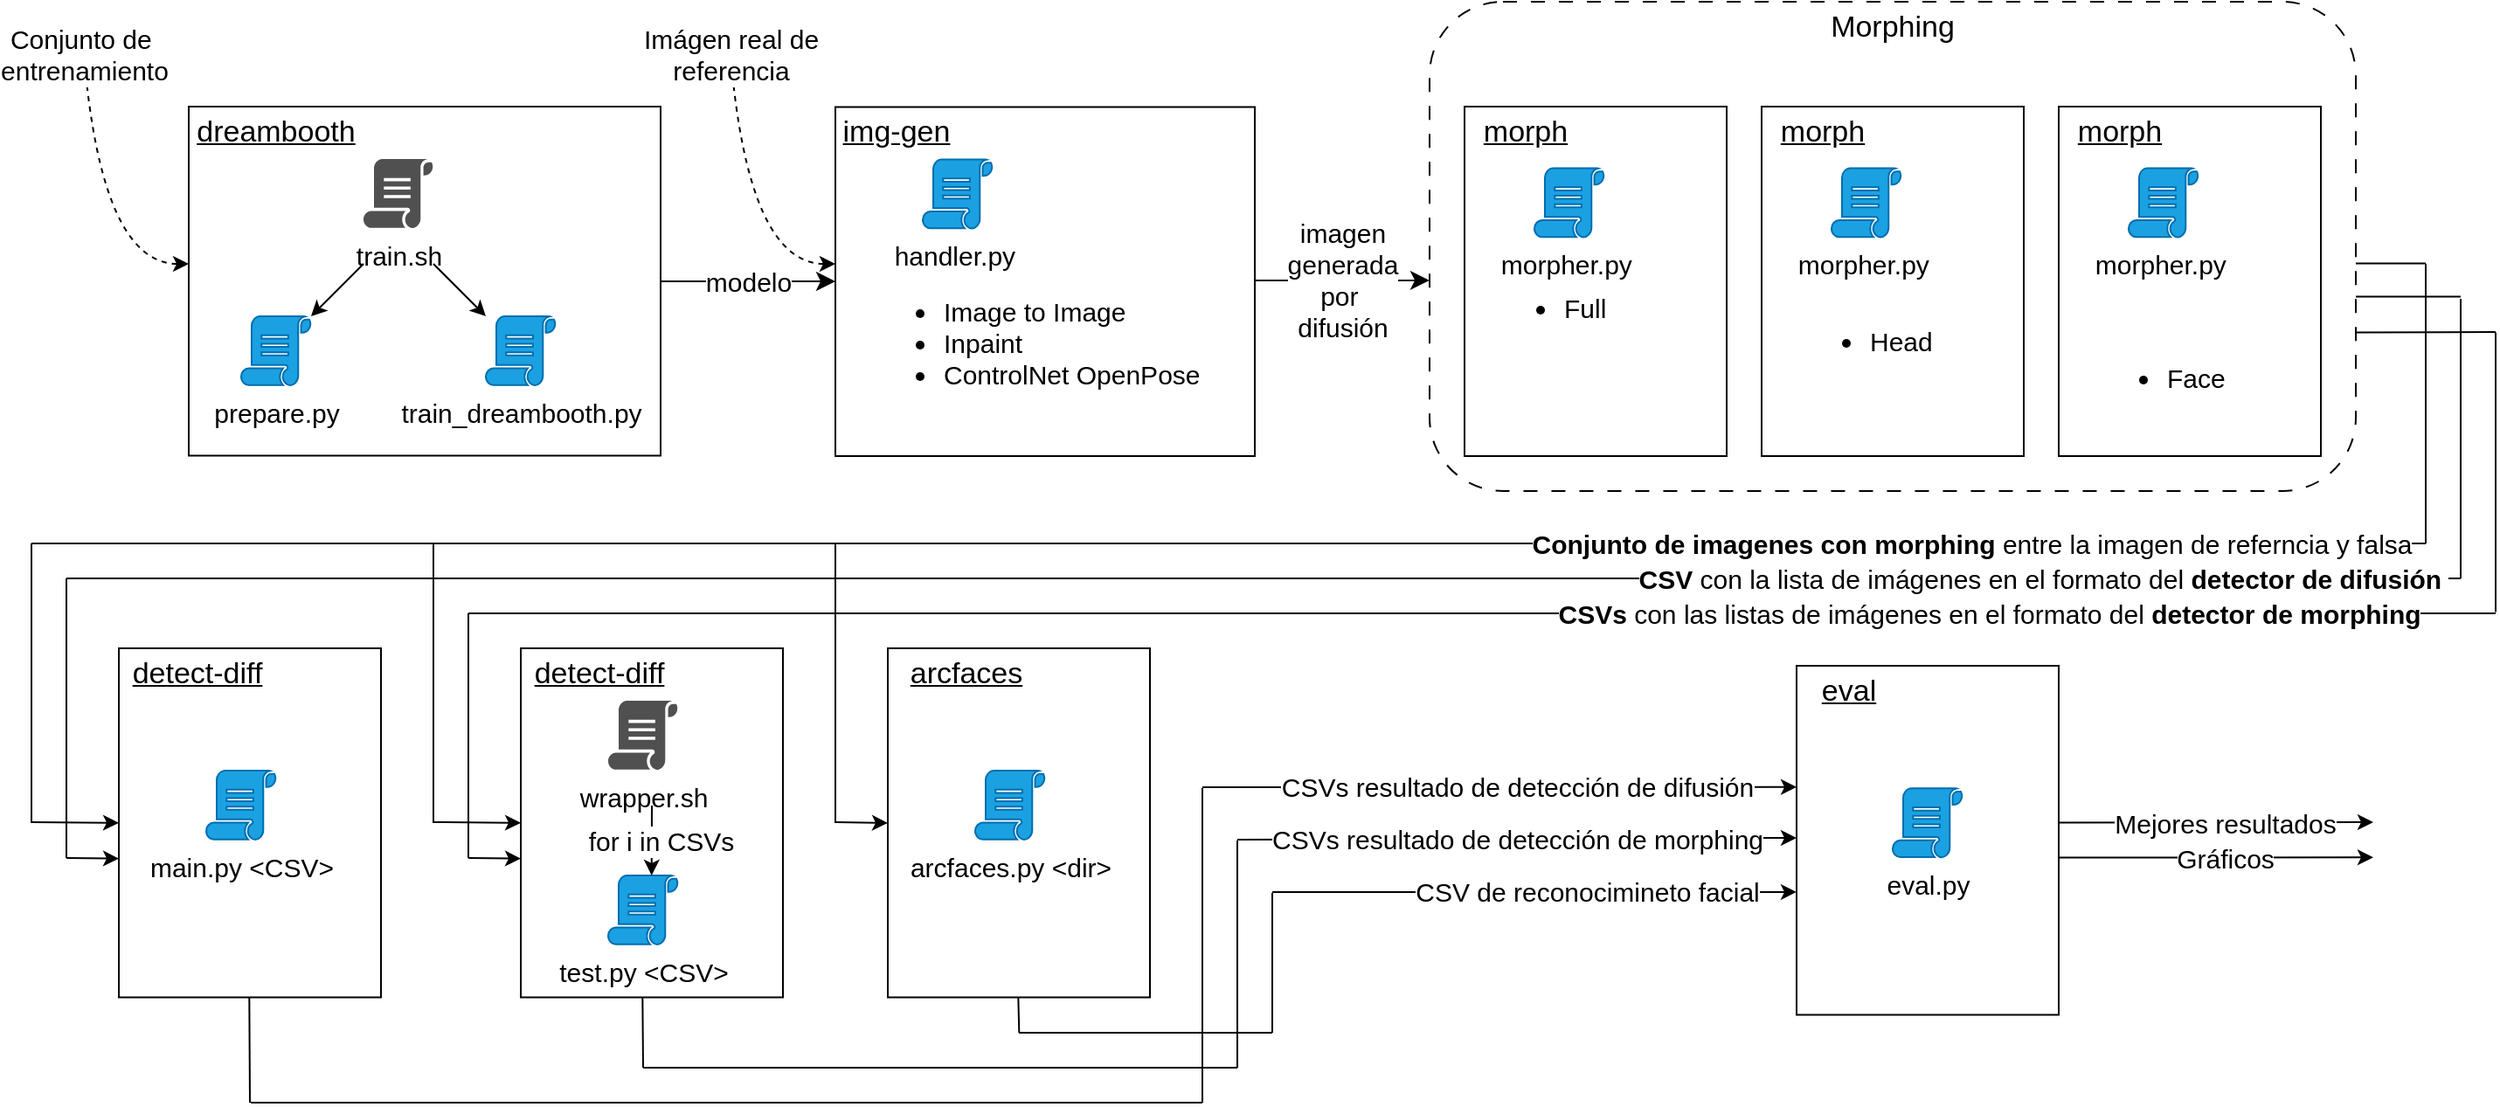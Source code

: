 <mxfile>
    <diagram id="5Q62P2Yt9DGHxvfNhMTY" name="Page-1">
        <mxGraphModel dx="2509" dy="1670" grid="1" gridSize="10" guides="1" tooltips="1" connect="1" arrows="1" fold="1" page="1" pageScale="1" pageWidth="850" pageHeight="1100" math="0" shadow="0">
            <root>
                <mxCell id="0"/>
                <mxCell id="1" parent="0"/>
                <mxCell id="21" value="" style="rounded=1;whiteSpace=wrap;html=1;fontSize=15;fontColor=#000000;fillColor=none;dashed=1;dashPattern=8 8;" vertex="1" parent="1">
                    <mxGeometry x="800" y="90" width="530" height="280" as="geometry"/>
                </mxCell>
                <mxCell id="2" value="" style="rounded=0;whiteSpace=wrap;html=1;fillColor=none;fontSize=15;" vertex="1" parent="1">
                    <mxGeometry x="90" y="150" width="270" height="199.75" as="geometry"/>
                </mxCell>
                <mxCell id="5" value="prepare.py" style="sketch=0;pointerEvents=1;shadow=0;dashed=0;html=1;strokeColor=#006EAF;fillColor=#1ba1e2;labelPosition=center;verticalLabelPosition=bottom;verticalAlign=top;outlineConnect=0;align=center;shape=mxgraph.office.concepts.script;fontColor=#000000;fontSize=15;" vertex="1" parent="1">
                    <mxGeometry x="120" y="270" width="40" height="39.5" as="geometry"/>
                </mxCell>
                <mxCell id="7" value="train_dreambooth.py" style="sketch=0;pointerEvents=1;shadow=0;dashed=0;html=1;strokeColor=#006EAF;fillColor=#1ba1e2;labelPosition=center;verticalLabelPosition=bottom;verticalAlign=top;outlineConnect=0;align=center;shape=mxgraph.office.concepts.script;fontColor=#000000;fontSize=15;" vertex="1" parent="1">
                    <mxGeometry x="260" y="270" width="40" height="39.5" as="geometry"/>
                </mxCell>
                <mxCell id="8" value="dreambooth" style="text;html=1;strokeColor=none;fillColor=none;align=center;verticalAlign=middle;whiteSpace=wrap;rounded=0;fontSize=17;fontStyle=4" vertex="1" parent="1">
                    <mxGeometry x="90" y="150" width="100" height="30" as="geometry"/>
                </mxCell>
                <mxCell id="9" value="train.sh" style="sketch=0;pointerEvents=1;shadow=0;dashed=0;html=1;strokeColor=none;fillColor=#505050;labelPosition=center;verticalLabelPosition=bottom;verticalAlign=top;outlineConnect=0;align=center;shape=mxgraph.office.concepts.script;fontSize=15;" vertex="1" parent="1">
                    <mxGeometry x="190" y="180" width="40" height="39.5" as="geometry"/>
                </mxCell>
                <mxCell id="10" value="" style="endArrow=classic;html=1;fontColor=#000000;fontSize=15;" edge="1" parent="1">
                    <mxGeometry width="50" height="50" relative="1" as="geometry">
                        <mxPoint x="190" y="240" as="sourcePoint"/>
                        <mxPoint x="160" y="270" as="targetPoint"/>
                    </mxGeometry>
                </mxCell>
                <mxCell id="11" value="" style="endArrow=classic;html=1;fontColor=#000000;fontSize=15;" edge="1" parent="1">
                    <mxGeometry width="50" height="50" relative="1" as="geometry">
                        <mxPoint x="230" y="240" as="sourcePoint"/>
                        <mxPoint x="260" y="270" as="targetPoint"/>
                    </mxGeometry>
                </mxCell>
                <mxCell id="12" value="" style="rounded=0;whiteSpace=wrap;html=1;fillColor=none;fontSize=15;" vertex="1" parent="1">
                    <mxGeometry x="460" y="150.25" width="240" height="199.75" as="geometry"/>
                </mxCell>
                <mxCell id="13" value="handler.py&amp;nbsp;" style="sketch=0;pointerEvents=1;shadow=0;dashed=0;html=1;strokeColor=#006EAF;fillColor=#1ba1e2;labelPosition=center;verticalLabelPosition=bottom;verticalAlign=top;outlineConnect=0;align=center;shape=mxgraph.office.concepts.script;fontColor=#000000;fontSize=15;" vertex="1" parent="1">
                    <mxGeometry x="510" y="180.25" width="40" height="39.5" as="geometry"/>
                </mxCell>
                <mxCell id="14" value="img-gen" style="text;html=1;strokeColor=none;fillColor=none;align=center;verticalAlign=middle;whiteSpace=wrap;rounded=0;fontSize=17;fontStyle=4" vertex="1" parent="1">
                    <mxGeometry x="460" y="150.25" width="70" height="30" as="geometry"/>
                </mxCell>
                <mxCell id="15" value="&lt;ul&gt;&lt;li&gt;Image to Image&lt;/li&gt;&lt;li&gt;Inpaint&lt;/li&gt;&lt;li&gt;ControlNet OpenPose&lt;/li&gt;&lt;/ul&gt;" style="text;strokeColor=none;fillColor=none;html=1;whiteSpace=wrap;verticalAlign=middle;overflow=hidden;fontSize=15;fontColor=#000000;" vertex="1" parent="1">
                    <mxGeometry x="480" y="240" width="200" height="90.25" as="geometry"/>
                </mxCell>
                <mxCell id="16" value="" style="rounded=0;whiteSpace=wrap;html=1;fillColor=none;fontSize=15;" vertex="1" parent="1">
                    <mxGeometry x="820" y="150" width="150" height="200" as="geometry"/>
                </mxCell>
                <mxCell id="17" value="morph" style="text;html=1;strokeColor=none;fillColor=none;align=center;verticalAlign=middle;whiteSpace=wrap;rounded=0;fontSize=17;fontStyle=4" vertex="1" parent="1">
                    <mxGeometry x="820" y="150" width="70" height="30" as="geometry"/>
                </mxCell>
                <mxCell id="18" value="morpher.py&amp;nbsp;" style="sketch=0;pointerEvents=1;shadow=0;dashed=0;html=1;strokeColor=#006EAF;fillColor=#1ba1e2;labelPosition=center;verticalLabelPosition=bottom;verticalAlign=top;outlineConnect=0;align=center;shape=mxgraph.office.concepts.script;fontColor=#000000;fontSize=15;" vertex="1" parent="1">
                    <mxGeometry x="860" y="185.25" width="40" height="39.5" as="geometry"/>
                </mxCell>
                <mxCell id="20" value="&lt;ul&gt;&lt;li&gt;Full&lt;/li&gt;&lt;/ul&gt;" style="text;strokeColor=none;fillColor=none;html=1;whiteSpace=wrap;verticalAlign=middle;overflow=hidden;fontSize=15;fontColor=#000000;" vertex="1" parent="1">
                    <mxGeometry x="835" y="239.75" width="90" height="50.75" as="geometry"/>
                </mxCell>
                <mxCell id="22" value="" style="rounded=0;whiteSpace=wrap;html=1;fillColor=none;fontSize=15;" vertex="1" parent="1">
                    <mxGeometry x="990" y="150" width="150" height="200" as="geometry"/>
                </mxCell>
                <mxCell id="23" value="morph" style="text;html=1;strokeColor=none;fillColor=none;align=center;verticalAlign=middle;whiteSpace=wrap;rounded=0;fontSize=17;fontStyle=4" vertex="1" parent="1">
                    <mxGeometry x="990" y="150" width="70" height="30" as="geometry"/>
                </mxCell>
                <mxCell id="24" value="morpher.py&amp;nbsp;" style="sketch=0;pointerEvents=1;shadow=0;dashed=0;html=1;strokeColor=#006EAF;fillColor=#1ba1e2;labelPosition=center;verticalLabelPosition=bottom;verticalAlign=top;outlineConnect=0;align=center;shape=mxgraph.office.concepts.script;fontColor=#000000;fontSize=15;" vertex="1" parent="1">
                    <mxGeometry x="1030" y="185.25" width="40" height="39.5" as="geometry"/>
                </mxCell>
                <mxCell id="25" value="&lt;ul&gt;&lt;li&gt;Head&lt;/li&gt;&lt;/ul&gt;" style="text;strokeColor=none;fillColor=none;html=1;whiteSpace=wrap;verticalAlign=middle;overflow=hidden;fontSize=15;fontColor=#000000;" vertex="1" parent="1">
                    <mxGeometry x="1010" y="258.75" width="90" height="50.75" as="geometry"/>
                </mxCell>
                <mxCell id="26" value="" style="rounded=0;whiteSpace=wrap;html=1;fillColor=none;fontSize=15;" vertex="1" parent="1">
                    <mxGeometry x="1160" y="150" width="150" height="200" as="geometry"/>
                </mxCell>
                <mxCell id="27" value="morph" style="text;html=1;strokeColor=none;fillColor=none;align=center;verticalAlign=middle;whiteSpace=wrap;rounded=0;fontSize=17;fontStyle=4" vertex="1" parent="1">
                    <mxGeometry x="1160" y="150" width="70" height="30" as="geometry"/>
                </mxCell>
                <mxCell id="28" value="morpher.py&amp;nbsp;" style="sketch=0;pointerEvents=1;shadow=0;dashed=0;html=1;strokeColor=#006EAF;fillColor=#1ba1e2;labelPosition=center;verticalLabelPosition=bottom;verticalAlign=top;outlineConnect=0;align=center;shape=mxgraph.office.concepts.script;fontColor=#000000;fontSize=15;" vertex="1" parent="1">
                    <mxGeometry x="1200" y="185.25" width="40" height="39.5" as="geometry"/>
                </mxCell>
                <mxCell id="29" value="&lt;ul&gt;&lt;li&gt;Face&lt;/li&gt;&lt;/ul&gt;" style="text;strokeColor=none;fillColor=none;html=1;whiteSpace=wrap;verticalAlign=middle;overflow=hidden;fontSize=15;fontColor=#000000;" vertex="1" parent="1">
                    <mxGeometry x="1180" y="279.25" width="90" height="50.75" as="geometry"/>
                </mxCell>
                <mxCell id="30" value="Morphing" style="text;html=1;strokeColor=none;fillColor=none;align=center;verticalAlign=middle;whiteSpace=wrap;rounded=0;fontSize=17;fontStyle=0" vertex="1" parent="1">
                    <mxGeometry x="1025" y="90" width="80" height="30" as="geometry"/>
                </mxCell>
                <mxCell id="31" value="modelo" style="edgeStyle=segmentEdgeStyle;endArrow=classic;html=1;curved=0;rounded=0;endSize=8;startSize=8;fontSize=15;fontColor=#000000;" edge="1" parent="1">
                    <mxGeometry width="50" height="50" relative="1" as="geometry">
                        <mxPoint x="360" y="250" as="sourcePoint"/>
                        <mxPoint x="460" y="250" as="targetPoint"/>
                    </mxGeometry>
                </mxCell>
                <mxCell id="33" value="imagen&lt;br&gt;generada&lt;br&gt;por&amp;nbsp;&lt;br&gt;difusión" style="edgeStyle=segmentEdgeStyle;endArrow=classic;html=1;curved=0;rounded=0;endSize=8;startSize=8;fontSize=15;fontColor=#000000;" edge="1" parent="1">
                    <mxGeometry width="50" height="50" relative="1" as="geometry">
                        <mxPoint x="700" y="249.44" as="sourcePoint"/>
                        <mxPoint x="800" y="249.44" as="targetPoint"/>
                    </mxGeometry>
                </mxCell>
                <mxCell id="37" value="" style="endArrow=none;html=1;fontSize=15;fontColor=#000000;" edge="1" parent="1">
                    <mxGeometry width="50" height="50" relative="1" as="geometry">
                        <mxPoint x="1330" y="239.75" as="sourcePoint"/>
                        <mxPoint x="1370" y="239.75" as="targetPoint"/>
                    </mxGeometry>
                </mxCell>
                <mxCell id="38" value="" style="endArrow=none;html=1;fontSize=15;fontColor=#000000;" edge="1" parent="1">
                    <mxGeometry width="50" height="50" relative="1" as="geometry">
                        <mxPoint x="1370" y="400" as="sourcePoint"/>
                        <mxPoint x="1370" y="240" as="targetPoint"/>
                    </mxGeometry>
                </mxCell>
                <mxCell id="39" value="&lt;b&gt;Conjunto de imagenes&lt;/b&gt; &lt;b&gt;con morphing&lt;/b&gt; entre la imagen de referncia y falsa" style="endArrow=none;html=1;fontSize=15;fontColor=#000000;" edge="1" parent="1">
                    <mxGeometry x="-0.62" width="50" height="50" relative="1" as="geometry">
                        <mxPoint x="1370" y="400" as="sourcePoint"/>
                        <mxPoint y="400" as="targetPoint"/>
                        <mxPoint as="offset"/>
                    </mxGeometry>
                </mxCell>
                <mxCell id="40" value="" style="endArrow=none;html=1;fontSize=15;fontColor=#000000;" edge="1" parent="1">
                    <mxGeometry width="50" height="50" relative="1" as="geometry">
                        <mxPoint y="560" as="sourcePoint"/>
                        <mxPoint y="400" as="targetPoint"/>
                    </mxGeometry>
                </mxCell>
                <mxCell id="41" value="" style="endArrow=classic;html=1;fontSize=15;fontColor=#000000;entryX=0;entryY=0.5;entryDx=0;entryDy=0;" edge="1" parent="1" target="55">
                    <mxGeometry width="50" height="50" relative="1" as="geometry">
                        <mxPoint y="559.5" as="sourcePoint"/>
                        <mxPoint x="40" y="559.5" as="targetPoint"/>
                    </mxGeometry>
                </mxCell>
                <mxCell id="44" value="Conjunto de&amp;nbsp;&lt;br&gt;entrenamiento" style="curved=1;endArrow=classic;html=1;fontSize=15;fontColor=#000000;dashed=1;" edge="1" parent="1">
                    <mxGeometry x="-1" width="50" height="50" relative="1" as="geometry">
                        <mxPoint x="30" y="120" as="sourcePoint"/>
                        <mxPoint x="90" y="240" as="targetPoint"/>
                        <Array as="points">
                            <mxPoint x="40" y="240"/>
                        </Array>
                        <mxPoint as="offset"/>
                    </mxGeometry>
                </mxCell>
                <mxCell id="45" value="Imágen real de&lt;br&gt;referencia" style="curved=1;endArrow=classic;html=1;fontSize=15;fontColor=#000000;dashed=1;" edge="1" parent="1">
                    <mxGeometry x="-1" width="50" height="50" relative="1" as="geometry">
                        <mxPoint x="400" y="120" as="sourcePoint"/>
                        <mxPoint x="460" y="240" as="targetPoint"/>
                        <Array as="points">
                            <mxPoint x="410" y="240"/>
                        </Array>
                        <mxPoint as="offset"/>
                    </mxGeometry>
                </mxCell>
                <mxCell id="49" value="" style="endArrow=none;html=1;fontSize=15;fontColor=#000000;" edge="1" parent="1">
                    <mxGeometry width="50" height="50" relative="1" as="geometry">
                        <mxPoint x="1330" y="258.75" as="sourcePoint"/>
                        <mxPoint x="1390" y="258.75" as="targetPoint"/>
                    </mxGeometry>
                </mxCell>
                <mxCell id="50" value="" style="endArrow=none;html=1;fontSize=15;fontColor=#000000;" edge="1" parent="1">
                    <mxGeometry width="50" height="50" relative="1" as="geometry">
                        <mxPoint x="1390" y="420" as="sourcePoint"/>
                        <mxPoint x="1390" y="260" as="targetPoint"/>
                    </mxGeometry>
                </mxCell>
                <mxCell id="51" value="&lt;b&gt;CSV&lt;/b&gt; con la lista de imágenes en el formato del &lt;b&gt;detector de difusión&lt;/b&gt;&amp;nbsp;" style="endArrow=none;html=1;fontSize=15;fontColor=#000000;" edge="1" parent="1">
                    <mxGeometry x="-0.65" width="50" height="50" relative="1" as="geometry">
                        <mxPoint x="1390" y="420" as="sourcePoint"/>
                        <mxPoint x="20.0" y="420" as="targetPoint"/>
                        <mxPoint as="offset"/>
                    </mxGeometry>
                </mxCell>
                <mxCell id="52" value="" style="endArrow=none;html=1;fontSize=15;fontColor=#000000;" edge="1" parent="1">
                    <mxGeometry width="50" height="50" relative="1" as="geometry">
                        <mxPoint x="1330" y="279.25" as="sourcePoint"/>
                        <mxPoint x="1410" y="279" as="targetPoint"/>
                    </mxGeometry>
                </mxCell>
                <mxCell id="53" value="" style="endArrow=none;html=1;fontSize=15;fontColor=#000000;" edge="1" parent="1">
                    <mxGeometry width="50" height="50" relative="1" as="geometry">
                        <mxPoint x="1410" y="439.25" as="sourcePoint"/>
                        <mxPoint x="1410" y="279.25" as="targetPoint"/>
                    </mxGeometry>
                </mxCell>
                <mxCell id="54" value="&lt;b&gt;CSVs&lt;/b&gt; con las listas de imágenes en el formato del &lt;b&gt;detector de morphing&lt;/b&gt;" style="endArrow=none;html=1;fontSize=15;fontColor=#000000;" edge="1" parent="1">
                    <mxGeometry x="-0.5" width="50" height="50" relative="1" as="geometry">
                        <mxPoint x="1410" y="440" as="sourcePoint"/>
                        <mxPoint x="250" y="440" as="targetPoint"/>
                        <mxPoint as="offset"/>
                    </mxGeometry>
                </mxCell>
                <mxCell id="55" value="" style="rounded=0;whiteSpace=wrap;html=1;fillColor=none;fontSize=15;" vertex="1" parent="1">
                    <mxGeometry x="50" y="460" width="150" height="199.75" as="geometry"/>
                </mxCell>
                <mxCell id="56" value="main.py &amp;lt;CSV&amp;gt;" style="sketch=0;pointerEvents=1;shadow=0;dashed=0;html=1;strokeColor=#006EAF;fillColor=#1ba1e2;labelPosition=center;verticalLabelPosition=bottom;verticalAlign=top;outlineConnect=0;align=center;shape=mxgraph.office.concepts.script;fontColor=#000000;fontSize=15;" vertex="1" parent="1">
                    <mxGeometry x="100" y="530" width="40" height="39.5" as="geometry"/>
                </mxCell>
                <mxCell id="58" value="detect-diff" style="text;html=1;strokeColor=none;fillColor=none;align=center;verticalAlign=middle;whiteSpace=wrap;rounded=0;fontSize=17;fontStyle=4" vertex="1" parent="1">
                    <mxGeometry x="50" y="460" width="90" height="30" as="geometry"/>
                </mxCell>
                <mxCell id="62" value="" style="endArrow=none;html=1;fontSize=15;fontColor=#000000;" edge="1" parent="1">
                    <mxGeometry width="50" height="50" relative="1" as="geometry">
                        <mxPoint x="20" y="580" as="sourcePoint"/>
                        <mxPoint x="20" y="420" as="targetPoint"/>
                    </mxGeometry>
                </mxCell>
                <mxCell id="63" value="" style="endArrow=classic;html=1;fontSize=15;fontColor=#000000;entryX=0;entryY=0.5;entryDx=0;entryDy=0;" edge="1" parent="1">
                    <mxGeometry width="50" height="50" relative="1" as="geometry">
                        <mxPoint x="20" y="580" as="sourcePoint"/>
                        <mxPoint x="50" y="580.375" as="targetPoint"/>
                    </mxGeometry>
                </mxCell>
                <mxCell id="64" value="" style="rounded=0;whiteSpace=wrap;html=1;fillColor=none;fontSize=15;" vertex="1" parent="1">
                    <mxGeometry x="280" y="460" width="150" height="199.75" as="geometry"/>
                </mxCell>
                <mxCell id="65" value="test.py &amp;lt;CSV&amp;gt;" style="sketch=0;pointerEvents=1;shadow=0;dashed=0;html=1;strokeColor=#006EAF;fillColor=#1ba1e2;labelPosition=center;verticalLabelPosition=bottom;verticalAlign=top;outlineConnect=0;align=center;shape=mxgraph.office.concepts.script;fontColor=#000000;fontSize=15;" vertex="1" parent="1">
                    <mxGeometry x="330" y="590" width="40" height="39.5" as="geometry"/>
                </mxCell>
                <mxCell id="66" value="detect-diff" style="text;html=1;strokeColor=none;fillColor=none;align=center;verticalAlign=middle;whiteSpace=wrap;rounded=0;fontSize=17;fontStyle=4" vertex="1" parent="1">
                    <mxGeometry x="280" y="460" width="90" height="30" as="geometry"/>
                </mxCell>
                <mxCell id="67" value="" style="endArrow=none;html=1;fontSize=15;fontColor=#000000;" edge="1" parent="1">
                    <mxGeometry width="50" height="50" relative="1" as="geometry">
                        <mxPoint x="230.0" y="560" as="sourcePoint"/>
                        <mxPoint x="230.0" y="400" as="targetPoint"/>
                    </mxGeometry>
                </mxCell>
                <mxCell id="68" value="" style="endArrow=classic;html=1;fontSize=15;fontColor=#000000;entryX=0;entryY=0.5;entryDx=0;entryDy=0;" edge="1" parent="1">
                    <mxGeometry width="50" height="50" relative="1" as="geometry">
                        <mxPoint x="230.0" y="559.5" as="sourcePoint"/>
                        <mxPoint x="280.0" y="559.875" as="targetPoint"/>
                    </mxGeometry>
                </mxCell>
                <mxCell id="69" value="" style="endArrow=none;html=1;fontSize=15;fontColor=#000000;" edge="1" parent="1">
                    <mxGeometry width="50" height="50" relative="1" as="geometry">
                        <mxPoint x="250.0" y="580" as="sourcePoint"/>
                        <mxPoint x="250" y="440" as="targetPoint"/>
                    </mxGeometry>
                </mxCell>
                <mxCell id="70" value="" style="endArrow=classic;html=1;fontSize=15;fontColor=#000000;entryX=0;entryY=0.5;entryDx=0;entryDy=0;" edge="1" parent="1">
                    <mxGeometry width="50" height="50" relative="1" as="geometry">
                        <mxPoint x="250.0" y="580" as="sourcePoint"/>
                        <mxPoint x="280.0" y="580.375" as="targetPoint"/>
                    </mxGeometry>
                </mxCell>
                <mxCell id="71" value="wrapper.sh" style="sketch=0;pointerEvents=1;shadow=0;dashed=0;html=1;strokeColor=none;fillColor=#505050;labelPosition=center;verticalLabelPosition=bottom;verticalAlign=top;outlineConnect=0;align=center;shape=mxgraph.office.concepts.script;fontSize=15;" vertex="1" parent="1">
                    <mxGeometry x="330" y="490" width="40" height="39.5" as="geometry"/>
                </mxCell>
                <mxCell id="72" value="for i in CSVs" style="endArrow=classic;html=1;fontSize=15;fontColor=#000000;" edge="1" parent="1">
                    <mxGeometry y="5" width="50" height="50" relative="1" as="geometry">
                        <mxPoint x="355" y="550" as="sourcePoint"/>
                        <mxPoint x="354.86" y="590" as="targetPoint"/>
                        <mxPoint as="offset"/>
                    </mxGeometry>
                </mxCell>
                <mxCell id="73" value="" style="rounded=0;whiteSpace=wrap;html=1;fillColor=none;fontSize=15;" vertex="1" parent="1">
                    <mxGeometry x="490" y="460" width="150" height="199.75" as="geometry"/>
                </mxCell>
                <mxCell id="74" value="arcfaces.py &amp;lt;dir&amp;gt;" style="sketch=0;pointerEvents=1;shadow=0;dashed=0;html=1;strokeColor=#006EAF;fillColor=#1ba1e2;labelPosition=center;verticalLabelPosition=bottom;verticalAlign=top;outlineConnect=0;align=center;shape=mxgraph.office.concepts.script;fontColor=#000000;fontSize=15;" vertex="1" parent="1">
                    <mxGeometry x="540" y="530" width="40" height="39.5" as="geometry"/>
                </mxCell>
                <mxCell id="75" value="arcfaces" style="text;html=1;strokeColor=none;fillColor=none;align=center;verticalAlign=middle;whiteSpace=wrap;rounded=0;fontSize=17;fontStyle=4" vertex="1" parent="1">
                    <mxGeometry x="490" y="460" width="90" height="30" as="geometry"/>
                </mxCell>
                <mxCell id="76" value="" style="endArrow=none;html=1;fontSize=15;fontColor=#000000;" edge="1" parent="1">
                    <mxGeometry width="50" height="50" relative="1" as="geometry">
                        <mxPoint x="460.0" y="560" as="sourcePoint"/>
                        <mxPoint x="460.0" y="400" as="targetPoint"/>
                    </mxGeometry>
                </mxCell>
                <mxCell id="77" value="" style="endArrow=classic;html=1;fontSize=15;fontColor=#000000;" edge="1" parent="1">
                    <mxGeometry width="50" height="50" relative="1" as="geometry">
                        <mxPoint x="460.0" y="559.5" as="sourcePoint"/>
                        <mxPoint x="490" y="560" as="targetPoint"/>
                    </mxGeometry>
                </mxCell>
                <mxCell id="78" value="" style="rounded=0;whiteSpace=wrap;html=1;fillColor=none;fontSize=15;" vertex="1" parent="1">
                    <mxGeometry x="1010" y="470" width="150" height="199.75" as="geometry"/>
                </mxCell>
                <mxCell id="79" value="eval" style="text;html=1;strokeColor=none;fillColor=none;align=center;verticalAlign=middle;whiteSpace=wrap;rounded=0;fontSize=17;fontStyle=4" vertex="1" parent="1">
                    <mxGeometry x="1010" y="470" width="60" height="30" as="geometry"/>
                </mxCell>
                <mxCell id="80" value="" style="endArrow=none;html=1;fontSize=15;fontColor=#000000;" edge="1" parent="1">
                    <mxGeometry width="50" height="50" relative="1" as="geometry">
                        <mxPoint x="565.16" y="680" as="sourcePoint"/>
                        <mxPoint x="564.66" y="659.75" as="targetPoint"/>
                    </mxGeometry>
                </mxCell>
                <mxCell id="81" value="" style="endArrow=none;html=1;fontSize=15;fontColor=#000000;" edge="1" parent="1">
                    <mxGeometry x="-0.62" width="50" height="50" relative="1" as="geometry">
                        <mxPoint x="710" y="680" as="sourcePoint"/>
                        <mxPoint x="565" y="680" as="targetPoint"/>
                        <mxPoint as="offset"/>
                    </mxGeometry>
                </mxCell>
                <mxCell id="84" value="" style="endArrow=none;html=1;fontSize=15;fontColor=#000000;" edge="1" parent="1">
                    <mxGeometry width="50" height="50" relative="1" as="geometry">
                        <mxPoint x="350" y="700" as="sourcePoint"/>
                        <mxPoint x="349.66" y="659.75" as="targetPoint"/>
                    </mxGeometry>
                </mxCell>
                <mxCell id="85" value="" style="endArrow=none;html=1;fontSize=15;fontColor=#000000;" edge="1" parent="1">
                    <mxGeometry width="50" height="50" relative="1" as="geometry">
                        <mxPoint x="125" y="720" as="sourcePoint"/>
                        <mxPoint x="124.66" y="659.75" as="targetPoint"/>
                    </mxGeometry>
                </mxCell>
                <mxCell id="86" value="" style="endArrow=none;html=1;fontSize=15;fontColor=#000000;" edge="1" parent="1">
                    <mxGeometry x="-0.62" width="50" height="50" relative="1" as="geometry">
                        <mxPoint x="690" y="700" as="sourcePoint"/>
                        <mxPoint x="350" y="700" as="targetPoint"/>
                        <mxPoint as="offset"/>
                    </mxGeometry>
                </mxCell>
                <mxCell id="87" value="" style="endArrow=none;html=1;fontSize=15;fontColor=#000000;" edge="1" parent="1">
                    <mxGeometry x="-0.62" width="50" height="50" relative="1" as="geometry">
                        <mxPoint x="670" y="720" as="sourcePoint"/>
                        <mxPoint x="125.5" y="720" as="targetPoint"/>
                        <mxPoint as="offset"/>
                    </mxGeometry>
                </mxCell>
                <mxCell id="88" value="" style="endArrow=none;html=1;fontSize=15;fontColor=#000000;" edge="1" parent="1">
                    <mxGeometry width="50" height="50" relative="1" as="geometry">
                        <mxPoint x="670.0" y="720" as="sourcePoint"/>
                        <mxPoint x="670" y="540" as="targetPoint"/>
                    </mxGeometry>
                </mxCell>
                <mxCell id="90" value="CSVs resultado de detección de difusión" style="endArrow=classic;html=1;fontSize=15;fontColor=#000000;entryX=0;entryY=0.25;entryDx=0;entryDy=0;" edge="1" parent="1">
                    <mxGeometry x="0.059" width="50" height="50" relative="1" as="geometry">
                        <mxPoint x="670.0" y="539.49" as="sourcePoint"/>
                        <mxPoint x="1010" y="539.428" as="targetPoint"/>
                        <mxPoint as="offset"/>
                    </mxGeometry>
                </mxCell>
                <mxCell id="91" value="CSVs resultado de detección de morphing" style="endArrow=classic;html=1;fontSize=15;fontColor=#000000;" edge="1" parent="1">
                    <mxGeometry width="50" height="50" relative="1" as="geometry">
                        <mxPoint x="690" y="569.49" as="sourcePoint"/>
                        <mxPoint x="1010" y="568.49" as="targetPoint"/>
                    </mxGeometry>
                </mxCell>
                <mxCell id="92" value="CSV de reconocimineto facial" style="endArrow=classic;html=1;fontSize=15;fontColor=#000000;" edge="1" parent="1">
                    <mxGeometry x="0.2" width="50" height="50" relative="1" as="geometry">
                        <mxPoint x="710" y="599.49" as="sourcePoint"/>
                        <mxPoint x="1010" y="599.49" as="targetPoint"/>
                        <mxPoint as="offset"/>
                    </mxGeometry>
                </mxCell>
                <mxCell id="93" value="" style="endArrow=none;html=1;fontSize=15;fontColor=#000000;" edge="1" parent="1">
                    <mxGeometry width="50" height="50" relative="1" as="geometry">
                        <mxPoint x="690" y="700" as="sourcePoint"/>
                        <mxPoint x="690" y="570" as="targetPoint"/>
                    </mxGeometry>
                </mxCell>
                <mxCell id="94" value="" style="endArrow=none;html=1;fontSize=15;fontColor=#000000;" edge="1" parent="1">
                    <mxGeometry width="50" height="50" relative="1" as="geometry">
                        <mxPoint x="710" y="680" as="sourcePoint"/>
                        <mxPoint x="710" y="600" as="targetPoint"/>
                    </mxGeometry>
                </mxCell>
                <mxCell id="95" value="eval.py" style="sketch=0;pointerEvents=1;shadow=0;dashed=0;html=1;strokeColor=#006EAF;fillColor=#1ba1e2;labelPosition=center;verticalLabelPosition=bottom;verticalAlign=top;outlineConnect=0;align=center;shape=mxgraph.office.concepts.script;fontColor=#000000;fontSize=15;" vertex="1" parent="1">
                    <mxGeometry x="1065" y="540.12" width="40" height="39.5" as="geometry"/>
                </mxCell>
                <mxCell id="96" value="Mejores resultados" style="endArrow=classic;html=1;fontSize=15;fontColor=#000000;" edge="1" parent="1">
                    <mxGeometry x="0.059" width="50" height="50" relative="1" as="geometry">
                        <mxPoint x="1160" y="559.71" as="sourcePoint"/>
                        <mxPoint x="1340" y="559.53" as="targetPoint"/>
                        <mxPoint as="offset"/>
                    </mxGeometry>
                </mxCell>
                <mxCell id="97" value="Gráficos" style="endArrow=classic;html=1;fontSize=15;fontColor=#000000;" edge="1" parent="1">
                    <mxGeometry x="0.059" width="50" height="50" relative="1" as="geometry">
                        <mxPoint x="1160" y="579.8" as="sourcePoint"/>
                        <mxPoint x="1340" y="579.62" as="targetPoint"/>
                        <mxPoint as="offset"/>
                    </mxGeometry>
                </mxCell>
            </root>
        </mxGraphModel>
    </diagram>
</mxfile>